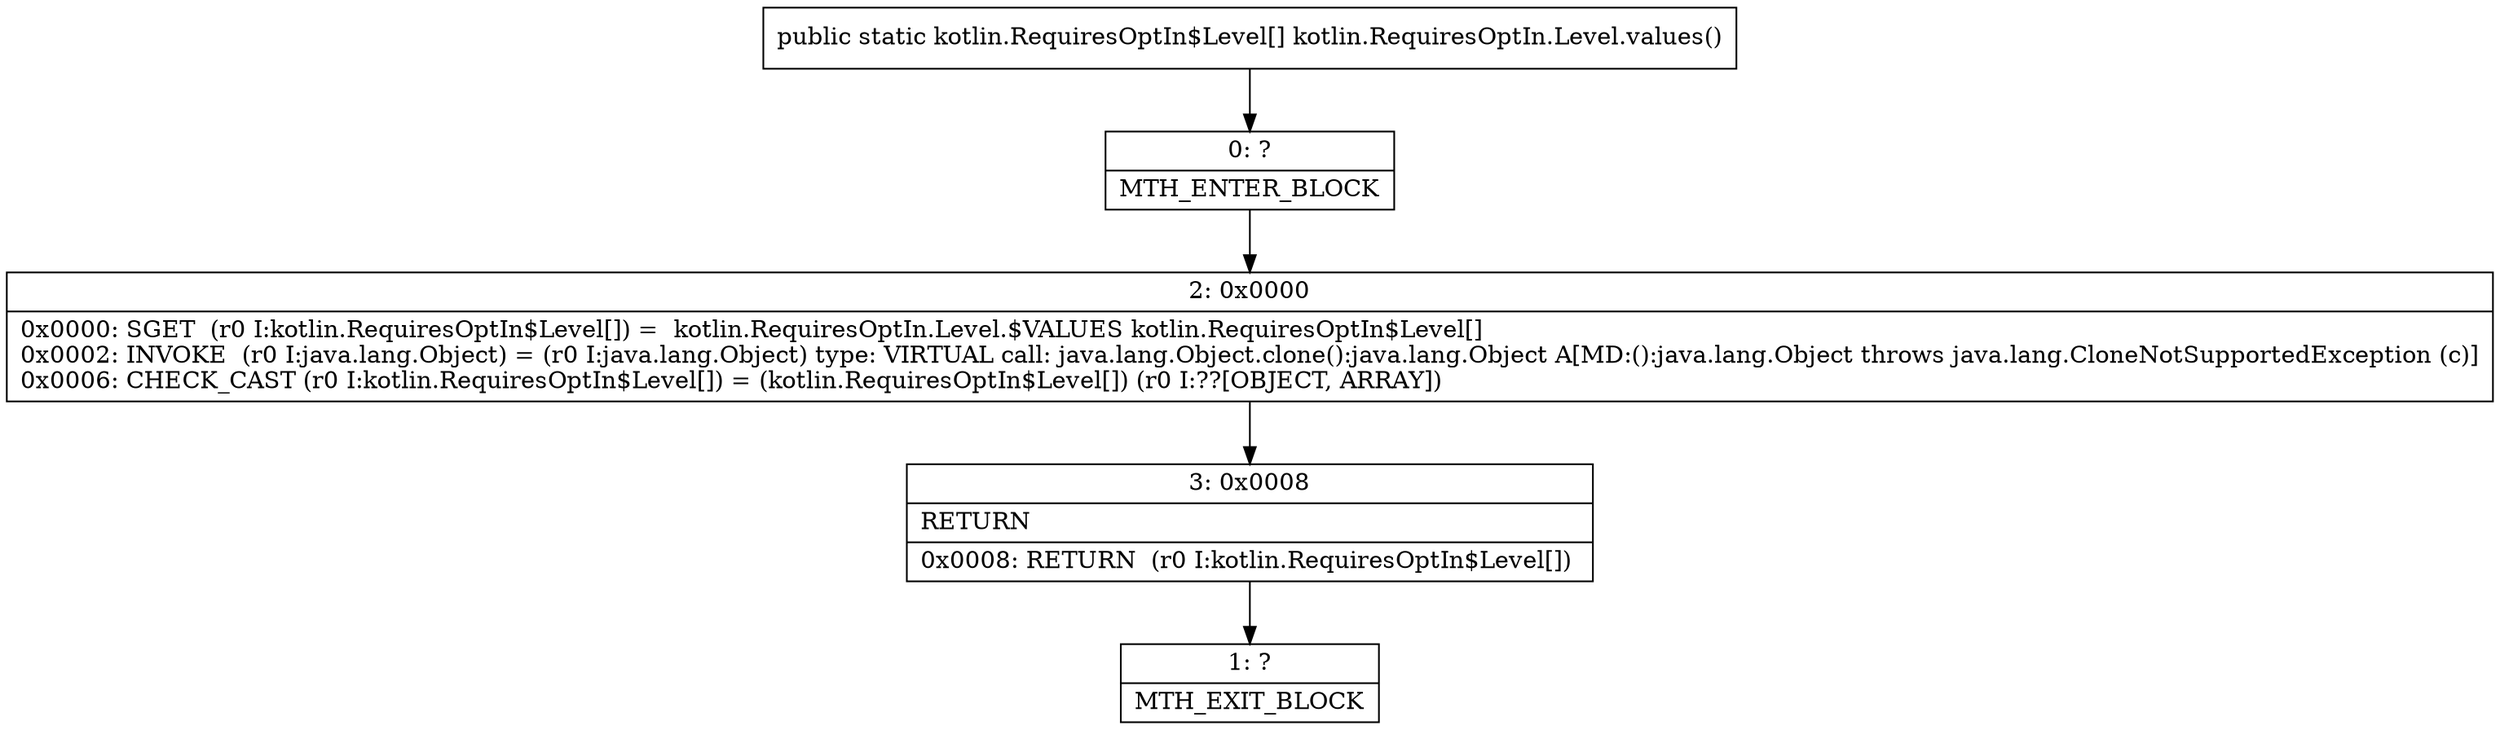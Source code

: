 digraph "CFG forkotlin.RequiresOptIn.Level.values()[Lkotlin\/RequiresOptIn$Level;" {
Node_0 [shape=record,label="{0\:\ ?|MTH_ENTER_BLOCK\l}"];
Node_2 [shape=record,label="{2\:\ 0x0000|0x0000: SGET  (r0 I:kotlin.RequiresOptIn$Level[]) =  kotlin.RequiresOptIn.Level.$VALUES kotlin.RequiresOptIn$Level[] \l0x0002: INVOKE  (r0 I:java.lang.Object) = (r0 I:java.lang.Object) type: VIRTUAL call: java.lang.Object.clone():java.lang.Object A[MD:():java.lang.Object throws java.lang.CloneNotSupportedException (c)]\l0x0006: CHECK_CAST (r0 I:kotlin.RequiresOptIn$Level[]) = (kotlin.RequiresOptIn$Level[]) (r0 I:??[OBJECT, ARRAY]) \l}"];
Node_3 [shape=record,label="{3\:\ 0x0008|RETURN\l|0x0008: RETURN  (r0 I:kotlin.RequiresOptIn$Level[]) \l}"];
Node_1 [shape=record,label="{1\:\ ?|MTH_EXIT_BLOCK\l}"];
MethodNode[shape=record,label="{public static kotlin.RequiresOptIn$Level[] kotlin.RequiresOptIn.Level.values() }"];
MethodNode -> Node_0;Node_0 -> Node_2;
Node_2 -> Node_3;
Node_3 -> Node_1;
}

